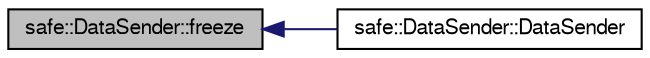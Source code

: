 digraph "safe::DataSender::freeze"
{
  bgcolor="transparent";
  edge [fontname="FreeSans",fontsize="10",labelfontname="FreeSans",labelfontsize="10"];
  node [fontname="FreeSans",fontsize="10",shape=record];
  rankdir="LR";
  Node1 [label="safe::DataSender::freeze",height=0.2,width=0.4,color="black", fillcolor="grey75", style="filled" fontcolor="black"];
  Node1 -> Node2 [dir="back",color="midnightblue",fontsize="10",style="solid",fontname="FreeSans"];
  Node2 [label="safe::DataSender::DataSender",height=0.2,width=0.4,color="black",URL="$classsafe_1_1DataSender.html#a7f2818630fca71d92179e12cf414fb16"];
}
